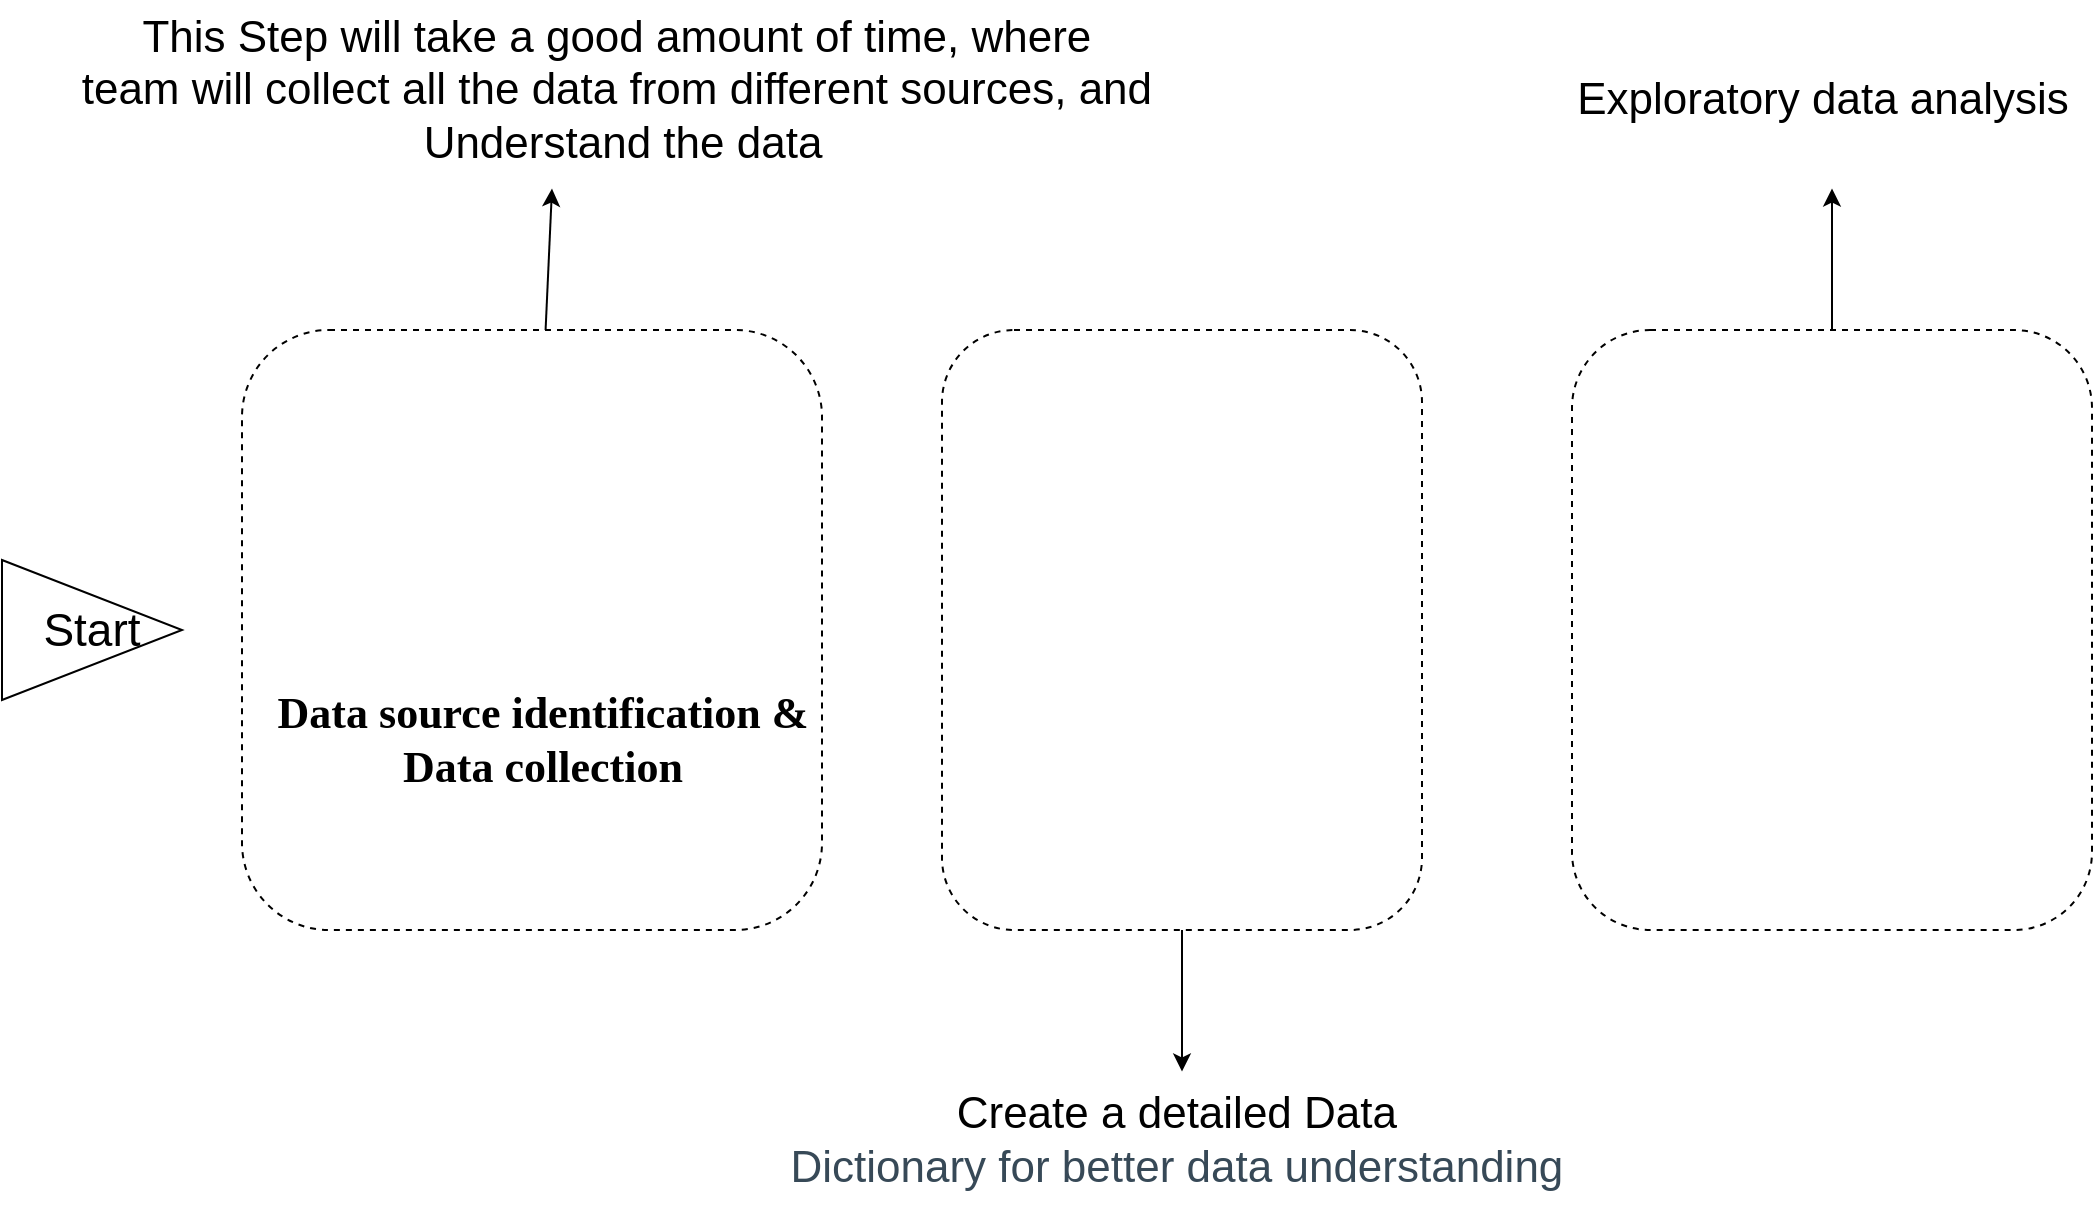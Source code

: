 <mxfile version="20.8.3" type="github">
  <diagram id="2UiVx4s0XuKnJDsQhXmO" name="Page-1">
    <mxGraphModel dx="2269" dy="1343" grid="1" gridSize="10" guides="1" tooltips="1" connect="1" arrows="1" fold="1" page="1" pageScale="1" pageWidth="1920" pageHeight="1200" background="#FFFFFF" math="0" shadow="0">
      <root>
        <mxCell id="0" />
        <mxCell id="1" parent="0" />
        <mxCell id="yzdZpW3bVmQ6ww04d_my-1" value="" style="shape=image;verticalLabelPosition=bottom;labelBackgroundColor=default;verticalAlign=top;aspect=fixed;imageAspect=0;image=https://cdn-icons-png.flaticon.com/512/3270/3270865.png;fontSize=15;" vertex="1" parent="1">
          <mxGeometry x="230" y="400" width="130" height="130" as="geometry" />
        </mxCell>
        <mxCell id="yzdZpW3bVmQ6ww04d_my-3" value="&lt;font style=&quot;font-size: 23px;&quot;&gt;Start&lt;/font&gt;" style="triangle;whiteSpace=wrap;html=1;" vertex="1" parent="1">
          <mxGeometry x="10" y="485" width="90" height="70" as="geometry" />
        </mxCell>
        <mxCell id="yzdZpW3bVmQ6ww04d_my-4" value="&lt;ol style=&quot;direction: ltr; unicode-bidi: embed; margin-top: 0in; margin-bottom: 0in; font-family: Calibri;&quot; type=&quot;1&quot;&gt;&lt;p style=&quot;margin: 0in; font-size: 16.5pt;&quot;&gt;&lt;span style=&quot;font-weight: bold; background-image: initial; background-position: initial; background-size: initial; background-repeat: initial; background-attachment: initial; background-origin: initial; background-clip: initial;&quot;&gt;Data source identification &amp;amp;&lt;/span&gt;&lt;/p&gt;&lt;p style=&quot;margin: 0in; font-size: 16.5pt;&quot;&gt;&lt;span style=&quot;font-weight: bold; background-image: initial; background-position: initial; background-size: initial; background-repeat: initial; background-attachment: initial; background-origin: initial; background-clip: initial;&quot;&gt;Data collection&lt;br&gt;&lt;/span&gt;&lt;/p&gt;&lt;/ol&gt;" style="text;html=1;align=center;verticalAlign=middle;resizable=0;points=[];autosize=1;strokeColor=none;fillColor=none;fontSize=15;" vertex="1" parent="1">
          <mxGeometry x="100" y="540" width="320" height="70" as="geometry" />
        </mxCell>
        <mxCell id="yzdZpW3bVmQ6ww04d_my-6" value="" style="rounded=1;whiteSpace=wrap;html=1;fontSize=22;fillColor=none;dashed=1;" vertex="1" parent="1">
          <mxGeometry x="130" y="370" width="290" height="300" as="geometry" />
        </mxCell>
        <mxCell id="yzdZpW3bVmQ6ww04d_my-8" value="" style="endArrow=classic;html=1;rounded=0;fontSize=22;" edge="1" parent="1" source="yzdZpW3bVmQ6ww04d_my-6">
          <mxGeometry width="50" height="50" relative="1" as="geometry">
            <mxPoint x="285" y="349.289" as="sourcePoint" />
            <mxPoint x="285" y="299.289" as="targetPoint" />
          </mxGeometry>
        </mxCell>
        <mxCell id="yzdZpW3bVmQ6ww04d_my-9" value="This Step will take a good amount of time, where&amp;nbsp;&lt;br&gt;team will collect all the data from different sources, and&amp;nbsp;&lt;br&gt;Understand the data" style="text;html=1;align=center;verticalAlign=middle;resizable=0;points=[];autosize=1;strokeColor=none;fillColor=none;fontSize=22;" vertex="1" parent="1">
          <mxGeometry x="40" y="205" width="560" height="90" as="geometry" />
        </mxCell>
        <mxCell id="yzdZpW3bVmQ6ww04d_my-10" value="" style="shape=image;verticalLabelPosition=bottom;labelBackgroundColor=default;verticalAlign=top;aspect=fixed;imageAspect=0;image=https://cdn-icons-png.flaticon.com/512/3285/3285819.png;" vertex="1" parent="1">
          <mxGeometry x="500" y="415" width="210" height="210" as="geometry" />
        </mxCell>
        <mxCell id="yzdZpW3bVmQ6ww04d_my-11" value="" style="rounded=1;whiteSpace=wrap;html=1;fontSize=22;fillColor=none;dashed=1;" vertex="1" parent="1">
          <mxGeometry x="480" y="370" width="240" height="300" as="geometry" />
        </mxCell>
        <mxCell id="yzdZpW3bVmQ6ww04d_my-12" value="" style="endArrow=classic;html=1;rounded=0;fontSize=22;" edge="1" parent="1" source="yzdZpW3bVmQ6ww04d_my-11">
          <mxGeometry width="50" height="50" relative="1" as="geometry">
            <mxPoint x="600" y="720" as="sourcePoint" />
            <mxPoint x="600" y="740.711" as="targetPoint" />
          </mxGeometry>
        </mxCell>
        <mxCell id="yzdZpW3bVmQ6ww04d_my-13" value="Create a detailed Data&amp;nbsp;&lt;h1 style=&quot;box-sizing: border-box; outline: none; font-size: 22px; margin: 0px 0px 10px; padding: 0px; color: rgb(55, 73, 87); line-height: 1.2; align-self: baseline; text-align: start; background-color: rgb(255, 255, 255);&quot;&gt;&lt;span style=&quot;font-weight: normal;&quot;&gt;Dictionary for better data understanding&amp;nbsp;&lt;/span&gt;&lt;/h1&gt;" style="text;html=1;align=center;verticalAlign=middle;resizable=0;points=[];autosize=1;strokeColor=none;fillColor=none;fontSize=22;" vertex="1" parent="1">
          <mxGeometry x="390" y="740" width="420" height="80" as="geometry" />
        </mxCell>
        <mxCell id="yzdZpW3bVmQ6ww04d_my-14" value="" style="shape=image;verticalLabelPosition=bottom;labelBackgroundColor=default;verticalAlign=top;aspect=fixed;imageAspect=0;image=https://cdn-icons-png.flaticon.com/512/1991/1991110.png;" vertex="1" parent="1">
          <mxGeometry x="830" y="435" width="190" height="190" as="geometry" />
        </mxCell>
        <mxCell id="yzdZpW3bVmQ6ww04d_my-16" value="" style="rounded=1;whiteSpace=wrap;html=1;fontSize=22;fillColor=none;dashed=1;" vertex="1" parent="1">
          <mxGeometry x="795" y="370" width="260" height="300" as="geometry" />
        </mxCell>
        <mxCell id="yzdZpW3bVmQ6ww04d_my-17" value="" style="endArrow=classic;html=1;rounded=0;fontFamily=Helvetica;fontSize=22;" edge="1" parent="1" source="yzdZpW3bVmQ6ww04d_my-16">
          <mxGeometry width="50" height="50" relative="1" as="geometry">
            <mxPoint x="925" y="349.289" as="sourcePoint" />
            <mxPoint x="925" y="299.289" as="targetPoint" />
          </mxGeometry>
        </mxCell>
        <mxCell id="yzdZpW3bVmQ6ww04d_my-18" value="Exploratory data analysis" style="text;html=1;align=center;verticalAlign=middle;resizable=0;points=[];autosize=1;strokeColor=none;fillColor=none;fontSize=22;" vertex="1" parent="1">
          <mxGeometry x="785" y="235" width="270" height="40" as="geometry" />
        </mxCell>
      </root>
    </mxGraphModel>
  </diagram>
</mxfile>
